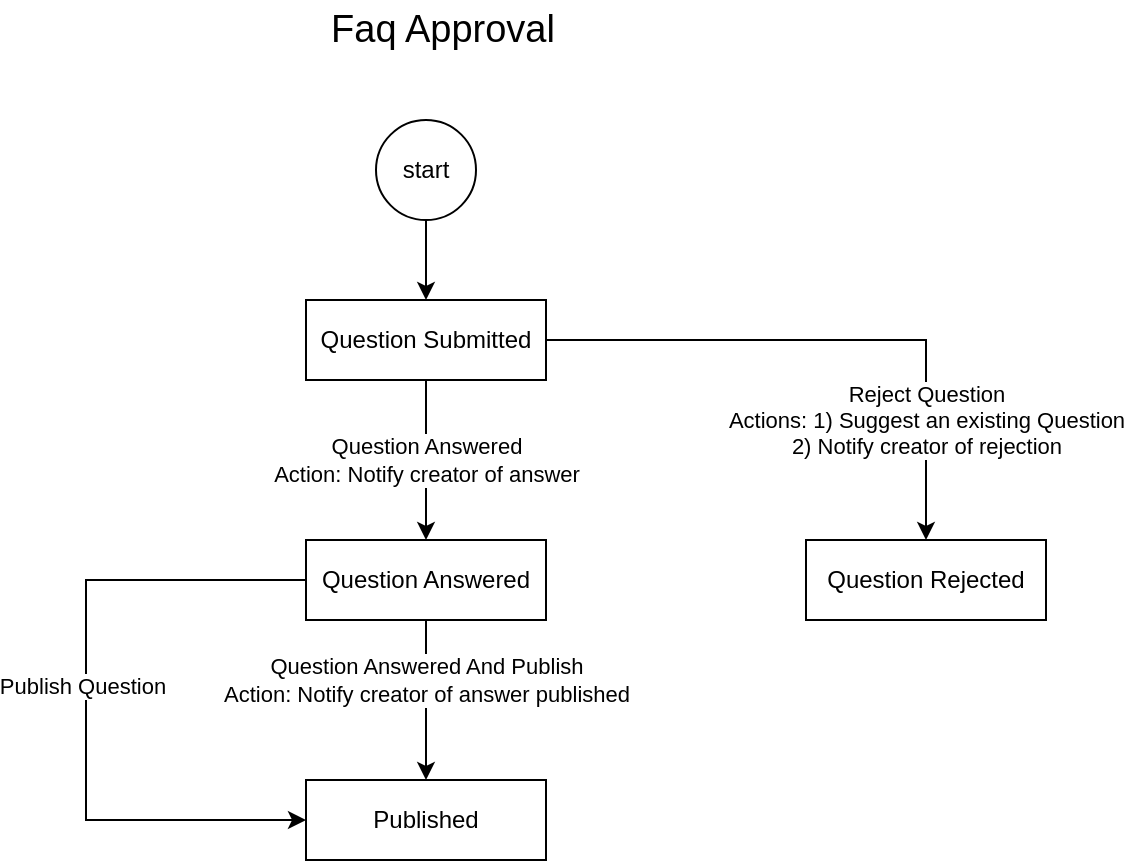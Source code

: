 <mxfile version="21.5.2" type="github">
  <diagram name="Page-1" id="AryfZU0ajeZqFeWQ1ZXH">
    <mxGraphModel dx="1434" dy="796" grid="1" gridSize="10" guides="1" tooltips="1" connect="1" arrows="1" fold="1" page="1" pageScale="1" pageWidth="827" pageHeight="1169" math="0" shadow="0">
      <root>
        <mxCell id="0" />
        <mxCell id="1" parent="0" />
        <mxCell id="trDyKkuLdGZkgZmmJcgB-1" value="Faq Approval" style="text;html=1;strokeColor=none;fillColor=none;align=center;verticalAlign=middle;rounded=0;fontSize=19;" vertex="1" parent="1">
          <mxGeometry x="323" y="90" width="60" height="30" as="geometry" />
        </mxCell>
        <mxCell id="trDyKkuLdGZkgZmmJcgB-2" style="edgeStyle=orthogonalEdgeStyle;rounded=0;orthogonalLoop=1;jettySize=auto;html=1;exitX=0.5;exitY=1;exitDx=0;exitDy=0;entryX=0.5;entryY=0;entryDx=0;entryDy=0;" edge="1" parent="1" source="trDyKkuLdGZkgZmmJcgB-3" target="trDyKkuLdGZkgZmmJcgB-7">
          <mxGeometry relative="1" as="geometry" />
        </mxCell>
        <mxCell id="trDyKkuLdGZkgZmmJcgB-3" value="start" style="ellipse;whiteSpace=wrap;html=1;" vertex="1" parent="1">
          <mxGeometry x="320" y="150" width="50" height="50" as="geometry" />
        </mxCell>
        <mxCell id="trDyKkuLdGZkgZmmJcgB-4" value="Question Answered&lt;br&gt;Action: Notify creator of answer" style="edgeStyle=orthogonalEdgeStyle;rounded=0;orthogonalLoop=1;jettySize=auto;html=1;exitX=0.5;exitY=1;exitDx=0;exitDy=0;" edge="1" parent="1" source="trDyKkuLdGZkgZmmJcgB-7" target="trDyKkuLdGZkgZmmJcgB-12">
          <mxGeometry relative="1" as="geometry">
            <mxPoint as="offset" />
          </mxGeometry>
        </mxCell>
        <mxCell id="trDyKkuLdGZkgZmmJcgB-5" style="edgeStyle=orthogonalEdgeStyle;rounded=0;orthogonalLoop=1;jettySize=auto;html=1;exitX=1;exitY=0.5;exitDx=0;exitDy=0;entryX=0.5;entryY=0;entryDx=0;entryDy=0;" edge="1" parent="1" source="trDyKkuLdGZkgZmmJcgB-7" target="trDyKkuLdGZkgZmmJcgB-13">
          <mxGeometry relative="1" as="geometry" />
        </mxCell>
        <mxCell id="trDyKkuLdGZkgZmmJcgB-6" value="Reject Question&lt;br&gt;Actions: 1) Suggest an existing Question&lt;br&gt;2) Notify creator of rejection" style="edgeLabel;html=1;align=center;verticalAlign=middle;resizable=0;points=[];" vertex="1" connectable="0" parent="trDyKkuLdGZkgZmmJcgB-5">
          <mxGeometry x="-0.221" y="2" relative="1" as="geometry">
            <mxPoint x="77" y="42" as="offset" />
          </mxGeometry>
        </mxCell>
        <mxCell id="trDyKkuLdGZkgZmmJcgB-7" value="Question Submitted" style="rounded=0;whiteSpace=wrap;html=1;" vertex="1" parent="1">
          <mxGeometry x="285" y="240" width="120" height="40" as="geometry" />
        </mxCell>
        <mxCell id="trDyKkuLdGZkgZmmJcgB-8" style="edgeStyle=orthogonalEdgeStyle;rounded=0;orthogonalLoop=1;jettySize=auto;html=1;exitX=0.5;exitY=1;exitDx=0;exitDy=0;entryX=0.5;entryY=0;entryDx=0;entryDy=0;" edge="1" parent="1" source="trDyKkuLdGZkgZmmJcgB-12" target="trDyKkuLdGZkgZmmJcgB-14">
          <mxGeometry relative="1" as="geometry" />
        </mxCell>
        <mxCell id="trDyKkuLdGZkgZmmJcgB-9" value="Question Answered And Publish&lt;br&gt;Action: Notify creator of answer published" style="edgeLabel;html=1;align=center;verticalAlign=middle;resizable=0;points=[];" vertex="1" connectable="0" parent="trDyKkuLdGZkgZmmJcgB-8">
          <mxGeometry x="0.075" y="1" relative="1" as="geometry">
            <mxPoint x="-1" y="-13" as="offset" />
          </mxGeometry>
        </mxCell>
        <mxCell id="trDyKkuLdGZkgZmmJcgB-10" style="edgeStyle=orthogonalEdgeStyle;rounded=0;orthogonalLoop=1;jettySize=auto;html=1;exitX=0;exitY=0.5;exitDx=0;exitDy=0;entryX=0;entryY=0.5;entryDx=0;entryDy=0;" edge="1" parent="1" source="trDyKkuLdGZkgZmmJcgB-12" target="trDyKkuLdGZkgZmmJcgB-14">
          <mxGeometry relative="1" as="geometry">
            <Array as="points">
              <mxPoint x="175" y="380" />
              <mxPoint x="175" y="500" />
            </Array>
          </mxGeometry>
        </mxCell>
        <mxCell id="trDyKkuLdGZkgZmmJcgB-11" value="Publish Question" style="edgeLabel;html=1;align=center;verticalAlign=middle;resizable=0;points=[];" vertex="1" connectable="0" parent="trDyKkuLdGZkgZmmJcgB-10">
          <mxGeometry x="-0.045" y="-2" relative="1" as="geometry">
            <mxPoint as="offset" />
          </mxGeometry>
        </mxCell>
        <mxCell id="trDyKkuLdGZkgZmmJcgB-12" value="Question Answered" style="rounded=0;whiteSpace=wrap;html=1;" vertex="1" parent="1">
          <mxGeometry x="285" y="360" width="120" height="40" as="geometry" />
        </mxCell>
        <mxCell id="trDyKkuLdGZkgZmmJcgB-13" value="Question Rejected" style="rounded=0;whiteSpace=wrap;html=1;" vertex="1" parent="1">
          <mxGeometry x="535" y="360" width="120" height="40" as="geometry" />
        </mxCell>
        <mxCell id="trDyKkuLdGZkgZmmJcgB-14" value="Published" style="rounded=0;whiteSpace=wrap;html=1;" vertex="1" parent="1">
          <mxGeometry x="285" y="480" width="120" height="40" as="geometry" />
        </mxCell>
      </root>
    </mxGraphModel>
  </diagram>
</mxfile>
